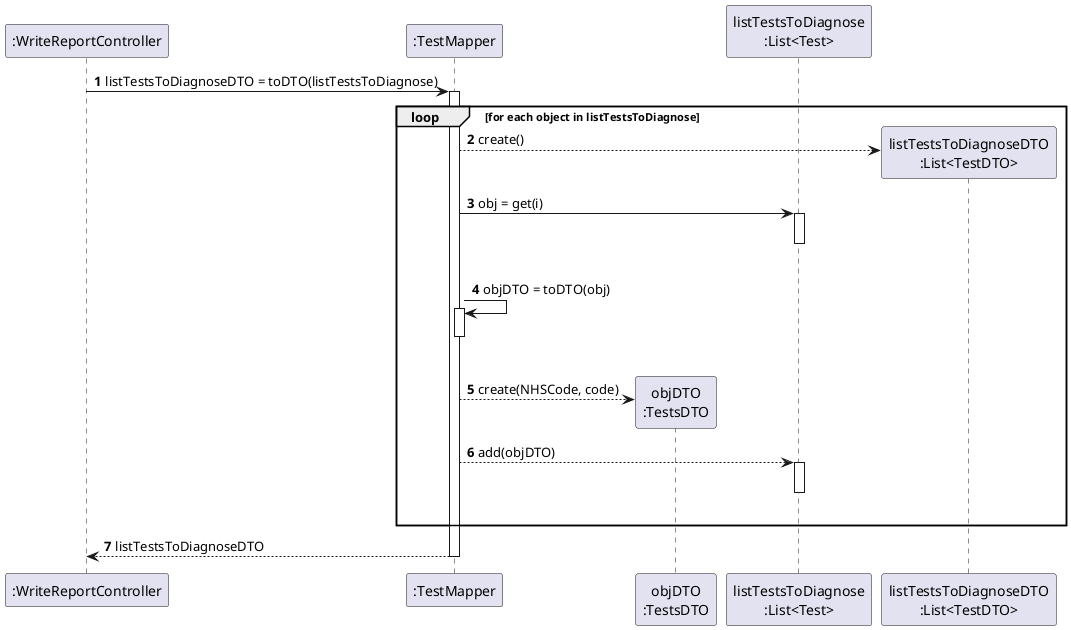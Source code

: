 @startuml
autonumber

participant ":WriteReportController" as CTRL
participant ":TestMapper" as TSTMAPPER
participant "objDTO\n:TestsDTO" as OBJ_DTO
participant "listTestsToDiagnose\n:List<Test>" as LT
participant "listTestsToDiagnoseDTO\n:List<TestDTO>" as LIST_DTO

CTRL -> TSTMAPPER : listTestsToDiagnoseDTO = toDTO(listTestsToDiagnose)
activate TSTMAPPER

loop for each object in listTestsToDiagnose
TSTMAPPER --> LIST_DTO** : create()
TSTMAPPER -> LT : obj = get(i)
activate LT
|||
deactivate LT

TSTMAPPER -> TSTMAPPER : objDTO = toDTO(obj)
activate TSTMAPPER
|||
deactivate TSTMAPPER

TSTMAPPER --> OBJ_DTO** : create(NHSCode, code)

TSTMAPPER --> LT : add(objDTO)
activate LT
|||
deactivate LT
end

TSTMAPPER --> CTRL : listTestsToDiagnoseDTO
deactivate TSTMAPPER

@enduml